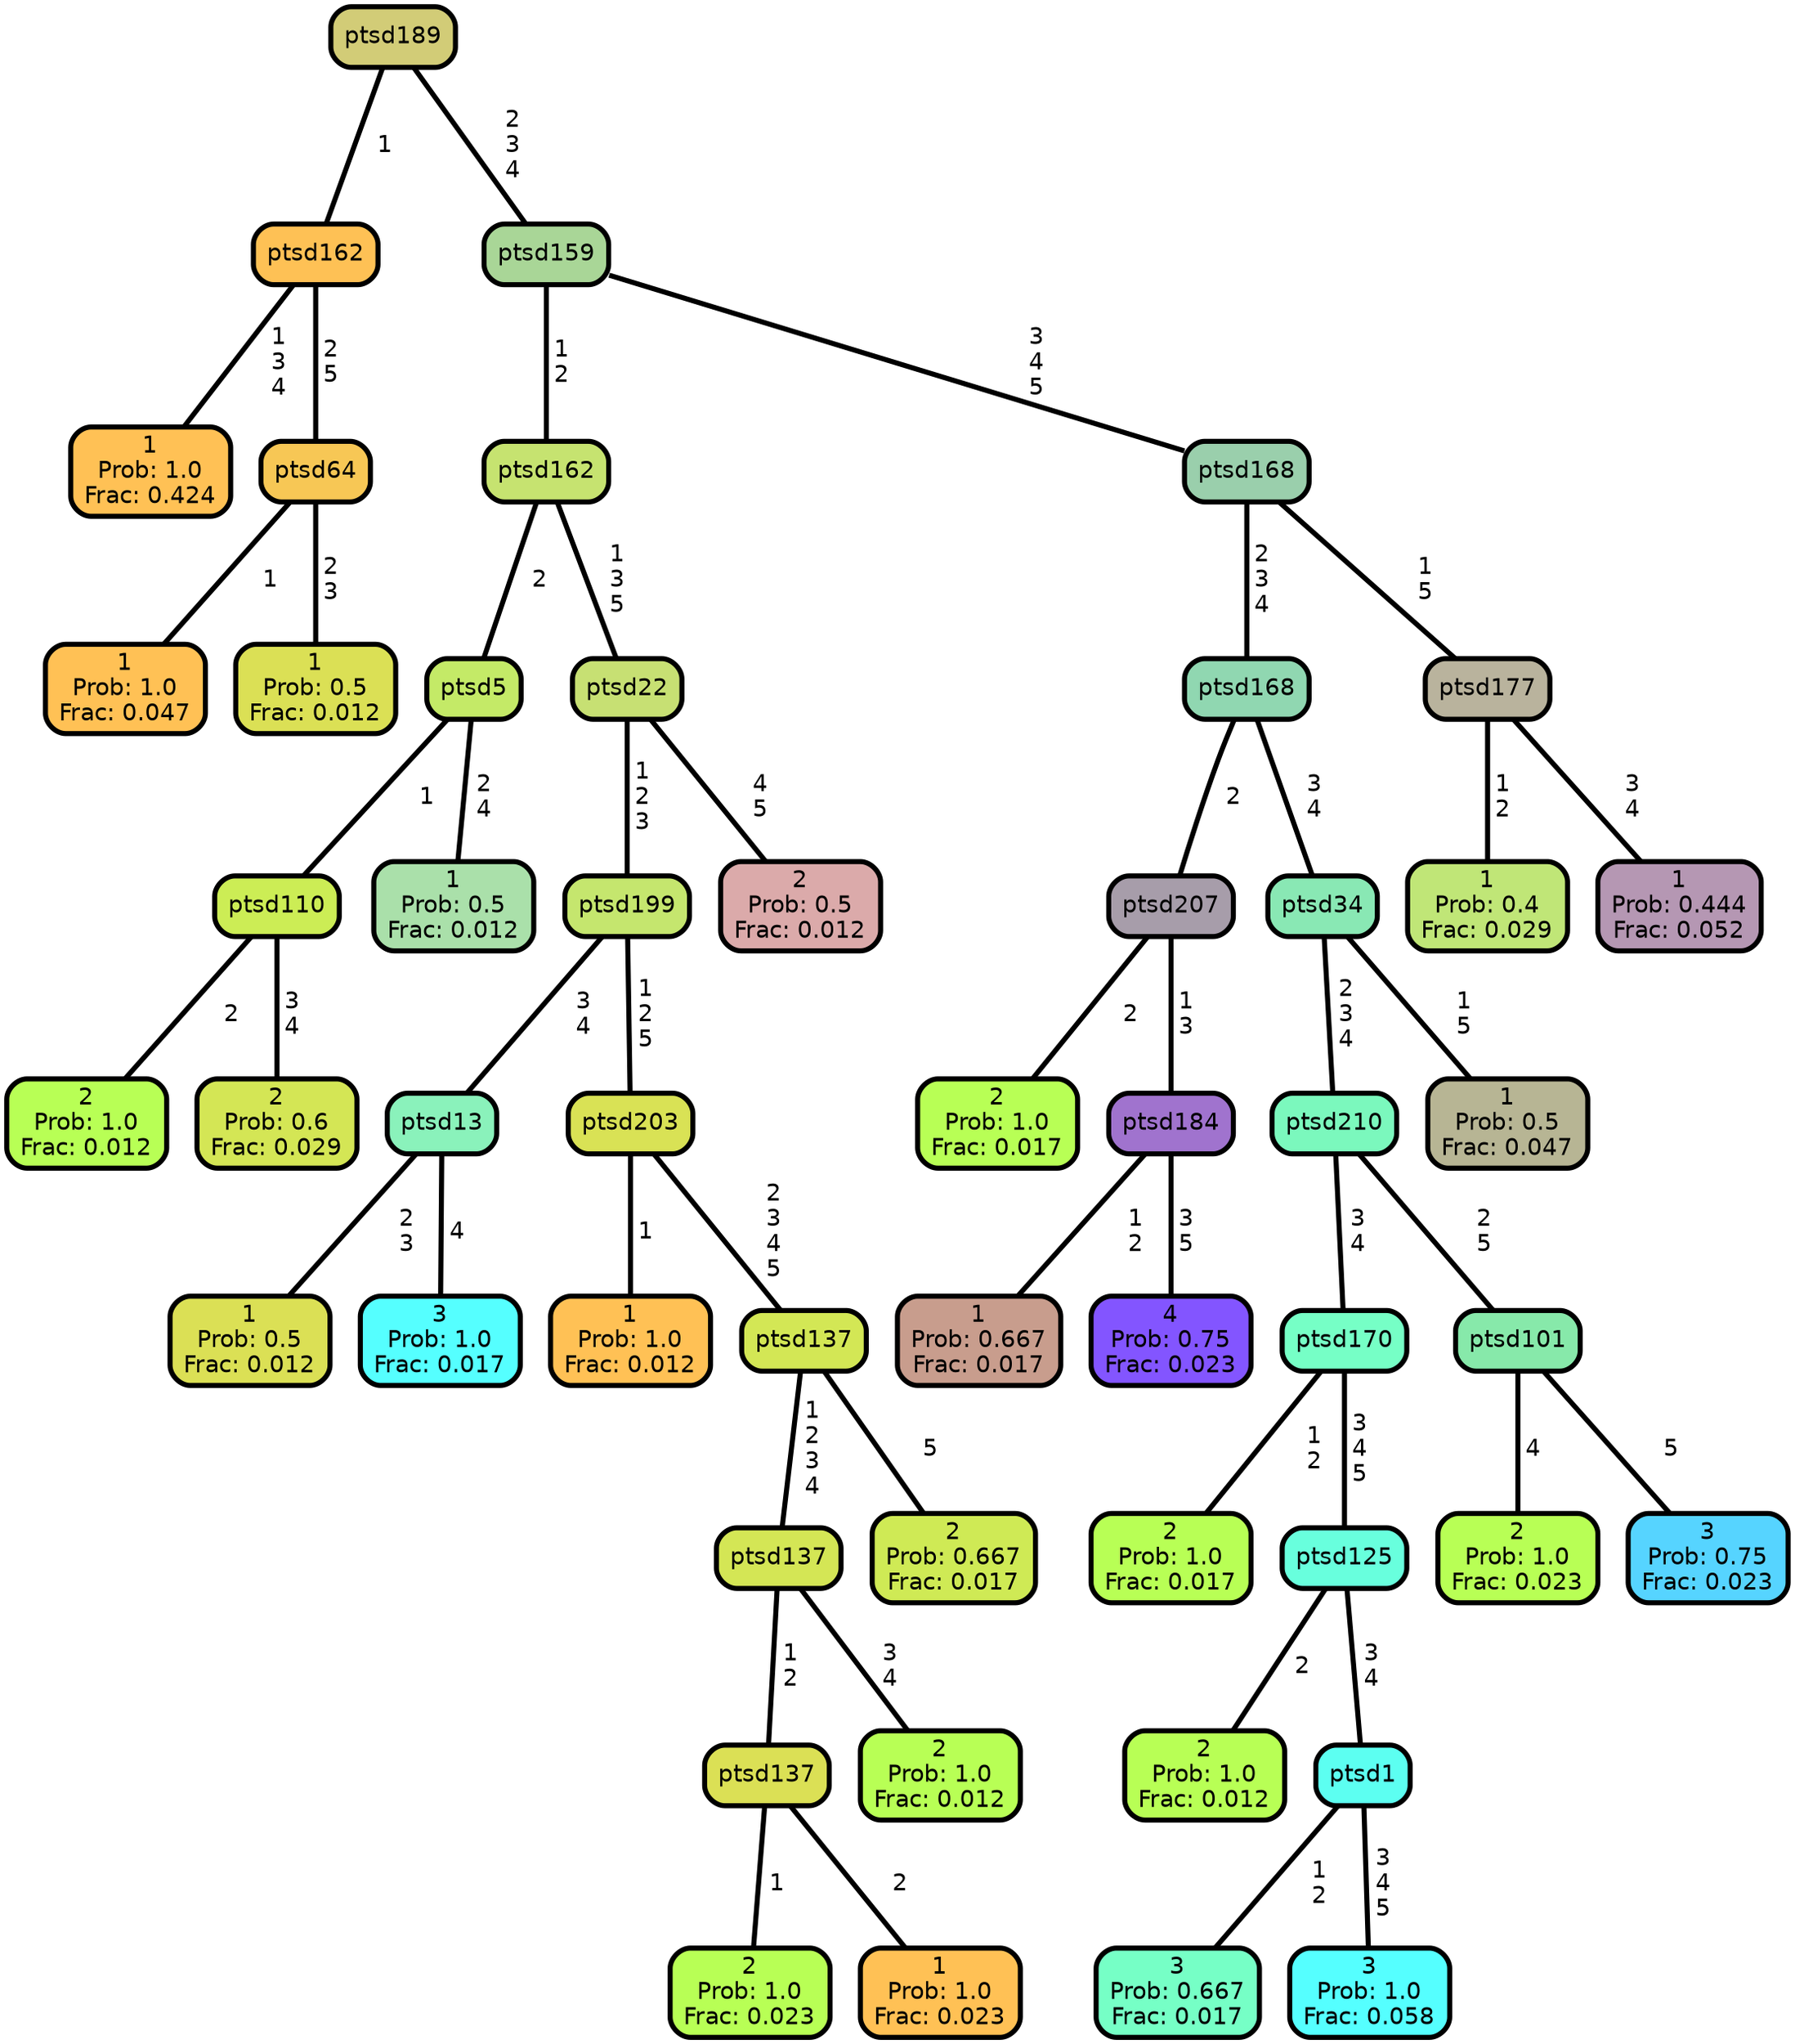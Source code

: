 graph Tree {
node [shape=box, style="filled, rounded",color="black",penwidth="3",fontcolor="black",                 fontname=helvetica] ;
graph [ranksep="0 equally", splines=straight,                 bgcolor=transparent, dpi=200] ;
edge [fontname=helvetica, color=black] ;
0 [label="1
Prob: 1.0
Frac: 0.424", fillcolor="#ffc155"] ;
1 [label="ptsd162", fillcolor="#fec155"] ;
2 [label="1
Prob: 1.0
Frac: 0.047", fillcolor="#ffc155"] ;
3 [label="ptsd64", fillcolor="#f7c755"] ;
4 [label="1
Prob: 0.5
Frac: 0.012", fillcolor="#dbe055"] ;
5 [label="ptsd189", fillcolor="#d2cc77"] ;
6 [label="2
Prob: 1.0
Frac: 0.012", fillcolor="#b8ff55"] ;
7 [label="ptsd110", fillcolor="#cced55"] ;
8 [label="2
Prob: 0.6
Frac: 0.029", fillcolor="#d4e655"] ;
9 [label="ptsd5", fillcolor="#c4ea67"] ;
10 [label="1
Prob: 0.5
Frac: 0.012", fillcolor="#aae0aa"] ;
11 [label="ptsd162", fillcolor="#c6e370"] ;
12 [label="1
Prob: 0.5
Frac: 0.012", fillcolor="#dbe055"] ;
13 [label="ptsd13", fillcolor="#8af2bb"] ;
14 [label="3
Prob: 1.0
Frac: 0.017", fillcolor="#55ffff"] ;
15 [label="ptsd199", fillcolor="#c5e66e"] ;
16 [label="1
Prob: 1.0
Frac: 0.012", fillcolor="#ffc155"] ;
17 [label="ptsd203", fillcolor="#d9e255"] ;
18 [label="2
Prob: 1.0
Frac: 0.023", fillcolor="#b8ff55"] ;
19 [label="ptsd137", fillcolor="#dbe055"] ;
20 [label="1
Prob: 1.0
Frac: 0.023", fillcolor="#ffc155"] ;
21 [label="ptsd137", fillcolor="#d4e655"] ;
22 [label="2
Prob: 1.0
Frac: 0.012", fillcolor="#b8ff55"] ;
23 [label="ptsd137", fillcolor="#d3e755"] ;
24 [label="2
Prob: 0.667
Frac: 0.017", fillcolor="#cfea55"] ;
25 [label="ptsd22", fillcolor="#c7e073"] ;
26 [label="2
Prob: 0.5
Frac: 0.012", fillcolor="#dbaaaa"] ;
27 [label="ptsd159", fillcolor="#a9d697"] ;
28 [label="2
Prob: 1.0
Frac: 0.017", fillcolor="#b8ff55"] ;
29 [label="ptsd207", fillcolor="#a79daa"] ;
30 [label="1
Prob: 0.667
Frac: 0.017", fillcolor="#c89d8d"] ;
31 [label="ptsd184", fillcolor="#a073ce"] ;
32 [label="4
Prob: 0.75
Frac: 0.023", fillcolor="#8355ff"] ;
33 [label="ptsd168", fillcolor="#90d7b1"] ;
34 [label="2
Prob: 1.0
Frac: 0.017", fillcolor="#b8ff55"] ;
35 [label="ptsd170", fillcolor="#76ffc6"] ;
36 [label="2
Prob: 1.0
Frac: 0.012", fillcolor="#b8ff55"] ;
37 [label="ptsd125", fillcolor="#68ffdd"] ;
38 [label="3
Prob: 0.667
Frac: 0.017", fillcolor="#76ffc6"] ;
39 [label="ptsd1", fillcolor="#5cfff1"] ;
40 [label="3
Prob: 1.0
Frac: 0.058", fillcolor="#55ffff"] ;
41 [label="ptsd210", fillcolor="#7bf8bd"] ;
42 [label="2
Prob: 1.0
Frac: 0.023", fillcolor="#b8ff55"] ;
43 [label="ptsd101", fillcolor="#87e9aa"] ;
44 [label="3
Prob: 0.75
Frac: 0.023", fillcolor="#56d4ff"] ;
45 [label="ptsd34", fillcolor="#89e8b4"] ;
46 [label="1
Prob: 0.5
Frac: 0.047", fillcolor="#b7b594"] ;
47 [label="ptsd168", fillcolor="#9acfac"] ;
48 [label="1
Prob: 0.4
Frac: 0.029", fillcolor="#c0e677"] ;
49 [label="ptsd177", fillcolor="#b9b39d"] ;
50 [label="1
Prob: 0.444
Frac: 0.052", fillcolor="#b597b3"] ;
1 -- 0 [label=" 1\n 3\n 4",penwidth=3] ;
1 -- 3 [label=" 2\n 5",penwidth=3] ;
3 -- 2 [label=" 1",penwidth=3] ;
3 -- 4 [label=" 2\n 3",penwidth=3] ;
5 -- 1 [label=" 1",penwidth=3] ;
5 -- 27 [label=" 2\n 3\n 4",penwidth=3] ;
7 -- 6 [label=" 2",penwidth=3] ;
7 -- 8 [label=" 3\n 4",penwidth=3] ;
9 -- 7 [label=" 1",penwidth=3] ;
9 -- 10 [label=" 2\n 4",penwidth=3] ;
11 -- 9 [label=" 2",penwidth=3] ;
11 -- 25 [label=" 1\n 3\n 5",penwidth=3] ;
13 -- 12 [label=" 2\n 3",penwidth=3] ;
13 -- 14 [label=" 4",penwidth=3] ;
15 -- 13 [label=" 3\n 4",penwidth=3] ;
15 -- 17 [label=" 1\n 2\n 5",penwidth=3] ;
17 -- 16 [label=" 1",penwidth=3] ;
17 -- 23 [label=" 2\n 3\n 4\n 5",penwidth=3] ;
19 -- 18 [label=" 1",penwidth=3] ;
19 -- 20 [label=" 2",penwidth=3] ;
21 -- 19 [label=" 1\n 2",penwidth=3] ;
21 -- 22 [label=" 3\n 4",penwidth=3] ;
23 -- 21 [label=" 1\n 2\n 3\n 4",penwidth=3] ;
23 -- 24 [label=" 5",penwidth=3] ;
25 -- 15 [label=" 1\n 2\n 3",penwidth=3] ;
25 -- 26 [label=" 4\n 5",penwidth=3] ;
27 -- 11 [label=" 1\n 2",penwidth=3] ;
27 -- 47 [label=" 3\n 4\n 5",penwidth=3] ;
29 -- 28 [label=" 2",penwidth=3] ;
29 -- 31 [label=" 1\n 3",penwidth=3] ;
31 -- 30 [label=" 1\n 2",penwidth=3] ;
31 -- 32 [label=" 3\n 5",penwidth=3] ;
33 -- 29 [label=" 2",penwidth=3] ;
33 -- 45 [label=" 3\n 4",penwidth=3] ;
35 -- 34 [label=" 1\n 2",penwidth=3] ;
35 -- 37 [label=" 3\n 4\n 5",penwidth=3] ;
37 -- 36 [label=" 2",penwidth=3] ;
37 -- 39 [label=" 3\n 4",penwidth=3] ;
39 -- 38 [label=" 1\n 2",penwidth=3] ;
39 -- 40 [label=" 3\n 4\n 5",penwidth=3] ;
41 -- 35 [label=" 3\n 4",penwidth=3] ;
41 -- 43 [label=" 2\n 5",penwidth=3] ;
43 -- 42 [label=" 4",penwidth=3] ;
43 -- 44 [label=" 5",penwidth=3] ;
45 -- 41 [label=" 2\n 3\n 4",penwidth=3] ;
45 -- 46 [label=" 1\n 5",penwidth=3] ;
47 -- 33 [label=" 2\n 3\n 4",penwidth=3] ;
47 -- 49 [label=" 1\n 5",penwidth=3] ;
49 -- 48 [label=" 1\n 2",penwidth=3] ;
49 -- 50 [label=" 3\n 4",penwidth=3] ;
{rank = same;}}